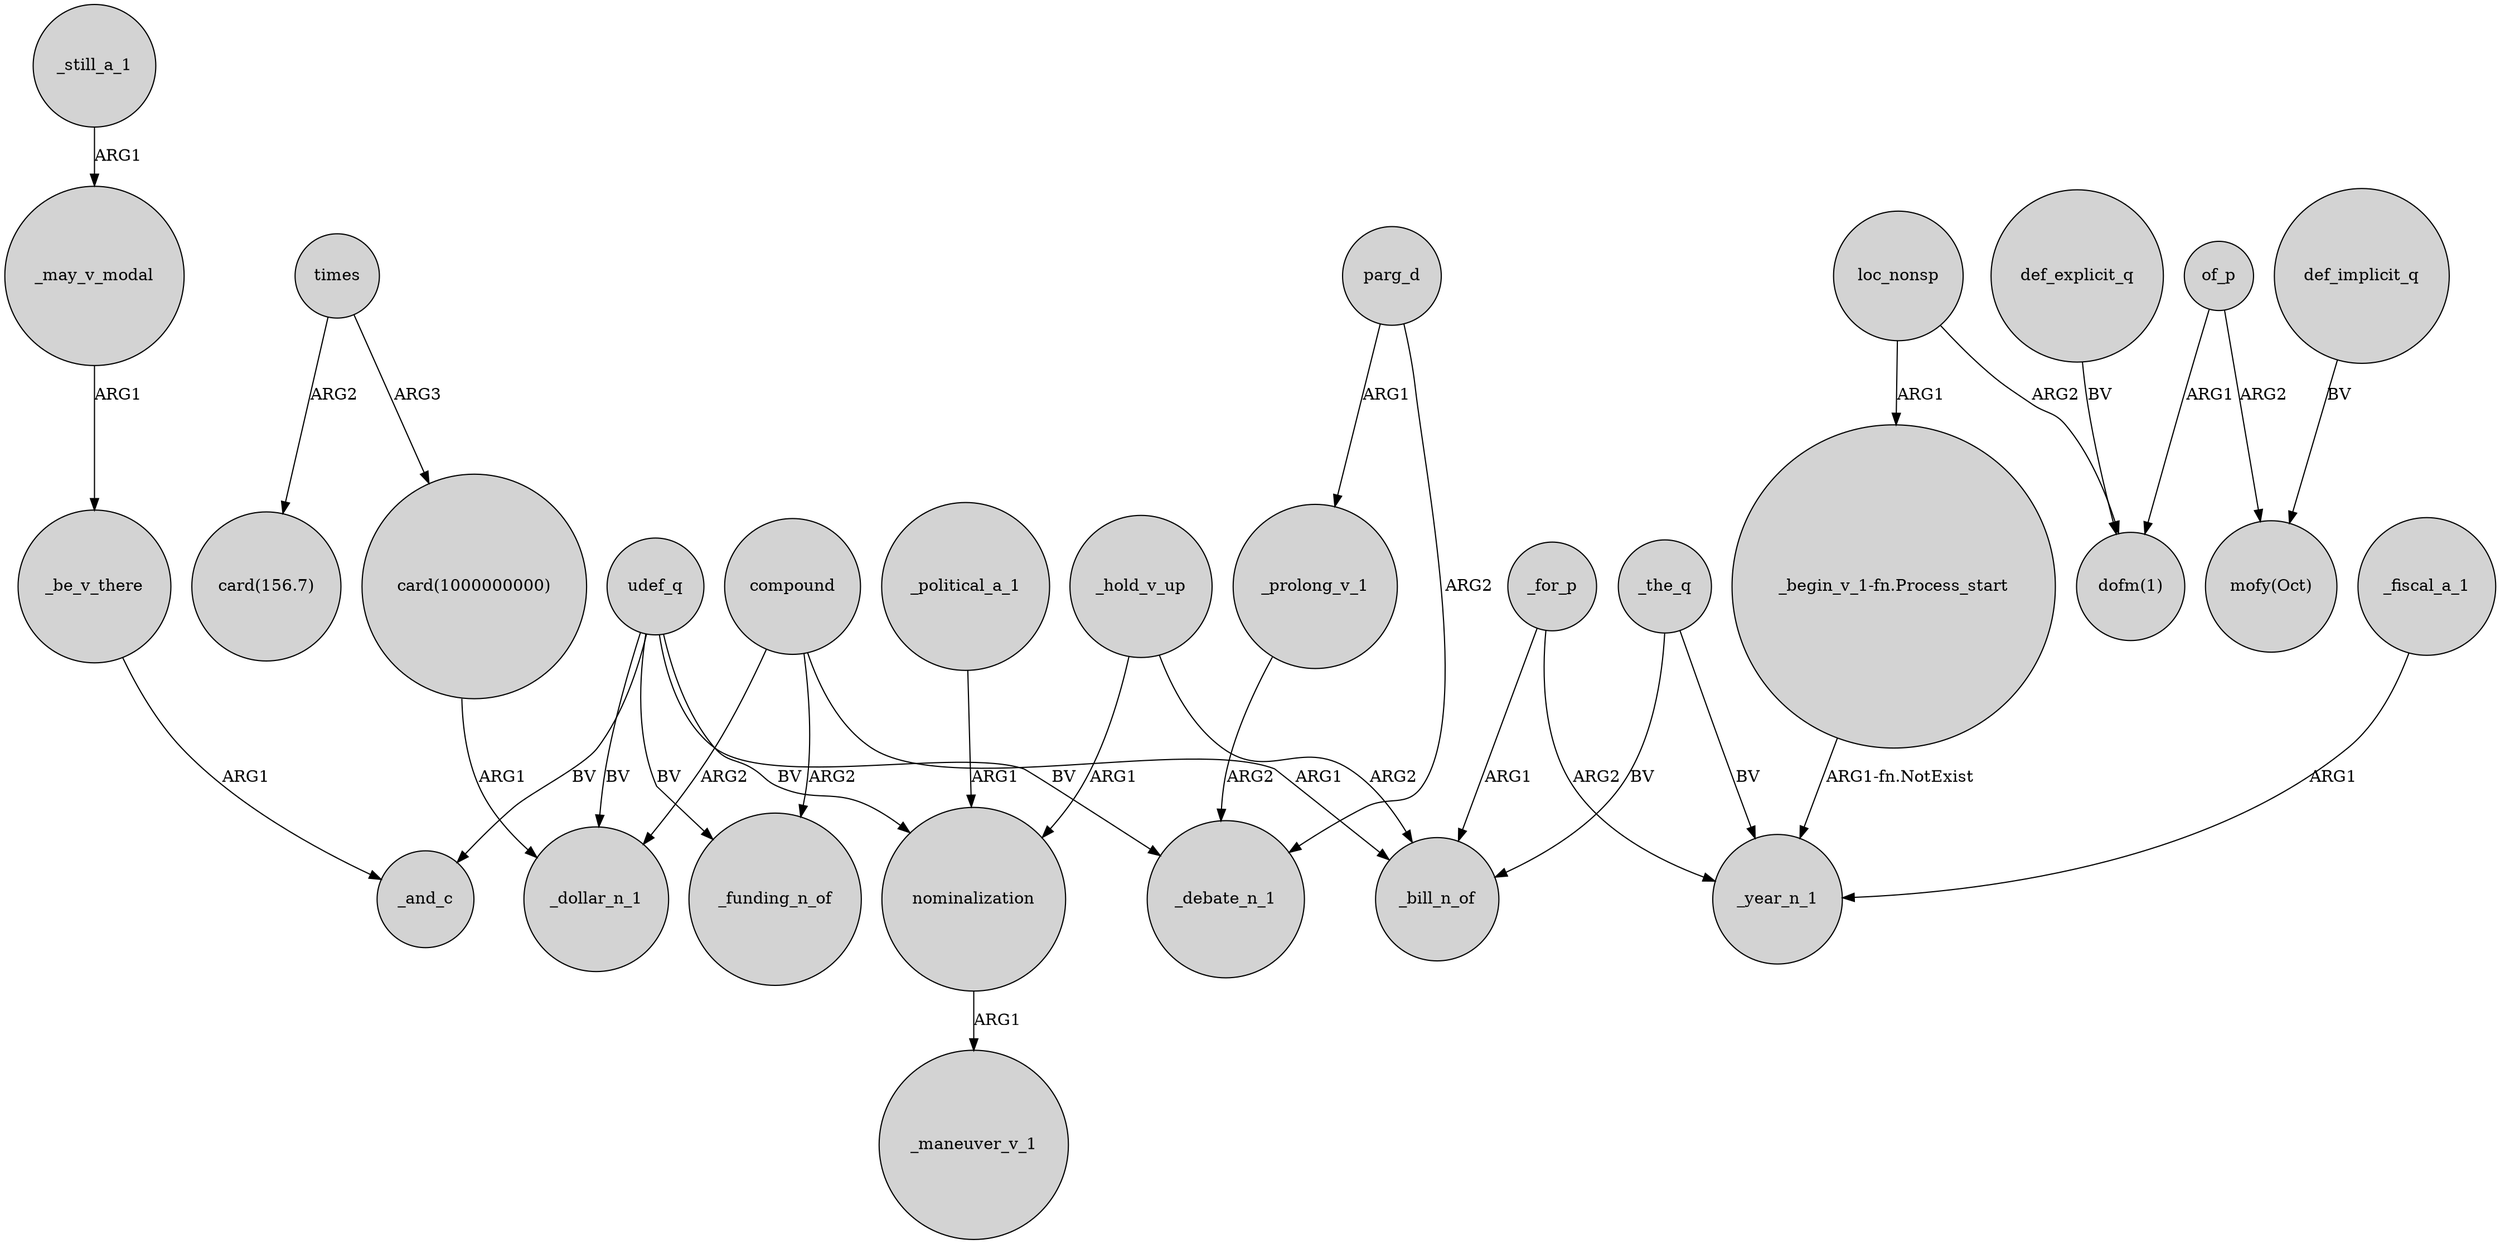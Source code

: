 digraph {
	node [shape=circle style=filled]
	_the_q -> _bill_n_of [label=BV]
	times -> "card(156.7)" [label=ARG2]
	parg_d -> _prolong_v_1 [label=ARG1]
	compound -> _bill_n_of [label=ARG1]
	_for_p -> _year_n_1 [label=ARG2]
	def_implicit_q -> "mofy(Oct)" [label=BV]
	loc_nonsp -> "dofm(1)" [label=ARG2]
	udef_q -> _funding_n_of [label=BV]
	nominalization -> _maneuver_v_1 [label=ARG1]
	_prolong_v_1 -> _debate_n_1 [label=ARG2]
	of_p -> "mofy(Oct)" [label=ARG2]
	udef_q -> _debate_n_1 [label=BV]
	parg_d -> _debate_n_1 [label=ARG2]
	_political_a_1 -> nominalization [label=ARG1]
	_for_p -> _bill_n_of [label=ARG1]
	times -> "card(1000000000)" [label=ARG3]
	_be_v_there -> _and_c [label=ARG1]
	"_begin_v_1-fn.Process_start" -> _year_n_1 [label="ARG1-fn.NotExist"]
	_still_a_1 -> _may_v_modal [label=ARG1]
	def_explicit_q -> "dofm(1)" [label=BV]
	_may_v_modal -> _be_v_there [label=ARG1]
	udef_q -> nominalization [label=BV]
	_the_q -> _year_n_1 [label=BV]
	_hold_v_up -> _bill_n_of [label=ARG2]
	_fiscal_a_1 -> _year_n_1 [label=ARG1]
	_hold_v_up -> nominalization [label=ARG1]
	"card(1000000000)" -> _dollar_n_1 [label=ARG1]
	compound -> _dollar_n_1 [label=ARG2]
	udef_q -> _and_c [label=BV]
	loc_nonsp -> "_begin_v_1-fn.Process_start" [label=ARG1]
	udef_q -> _dollar_n_1 [label=BV]
	of_p -> "dofm(1)" [label=ARG1]
	compound -> _funding_n_of [label=ARG2]
}
